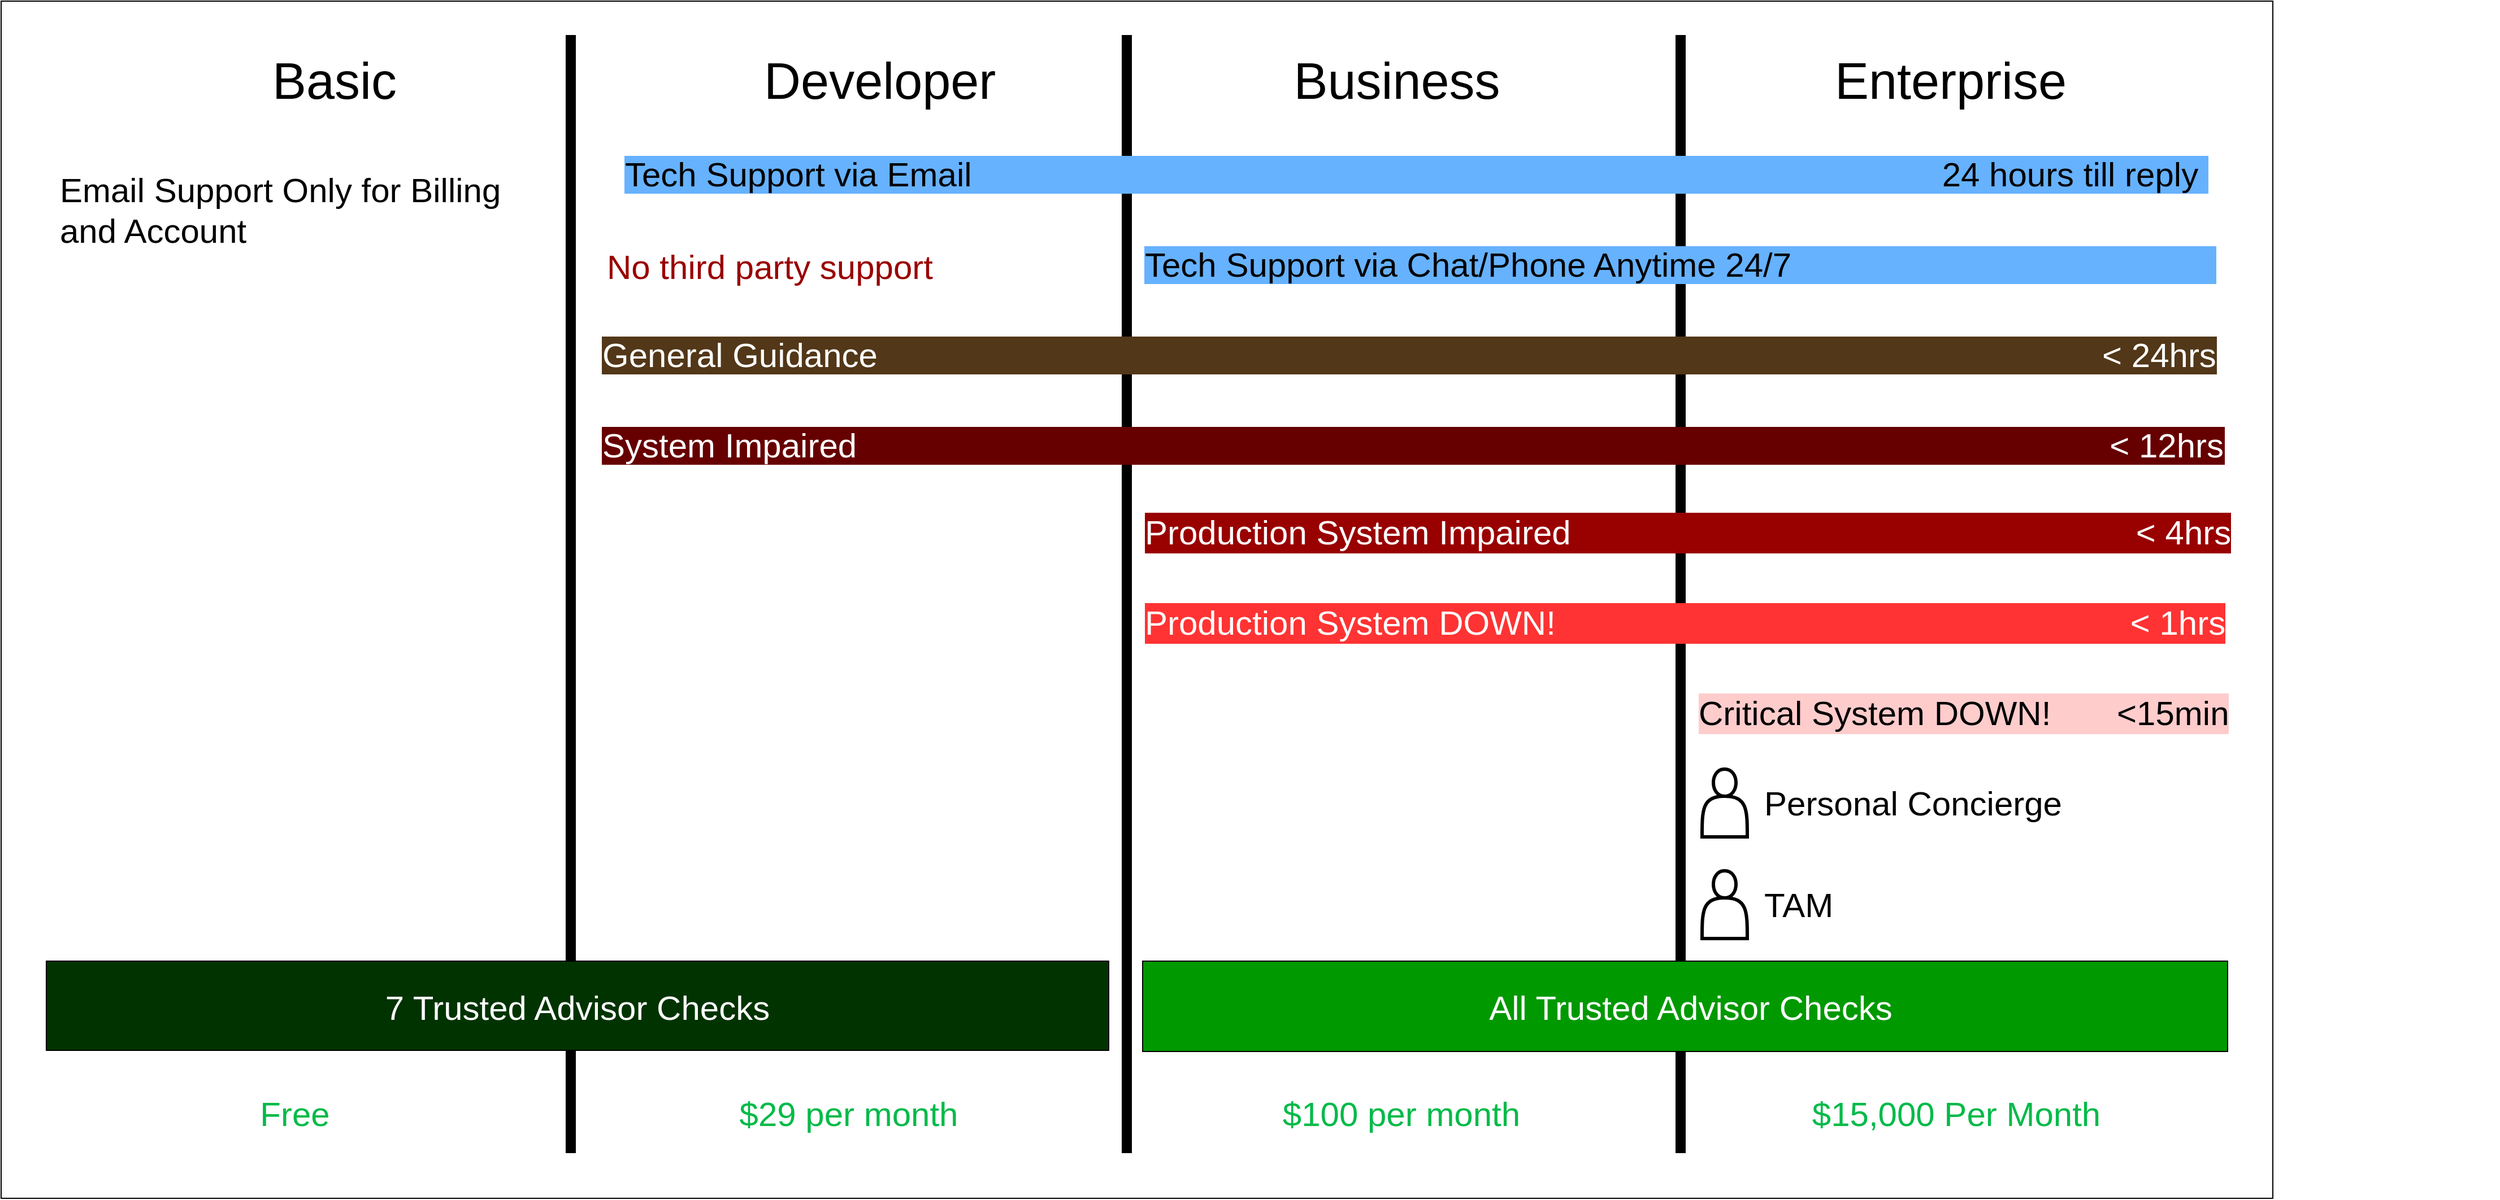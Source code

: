 <mxfile version="21.6.8" type="device">
  <diagram name="Page-1" id="68iMVO8Qk7eV-dj80xDX">
    <mxGraphModel dx="2653" dy="1356" grid="1" gridSize="10" guides="1" tooltips="1" connect="1" arrows="1" fold="1" page="0" pageScale="1" pageWidth="1100" pageHeight="850" math="0" shadow="0">
      <root>
        <mxCell id="0" />
        <mxCell id="1" parent="0" />
        <mxCell id="Fnj2KOEIbmY5p7mjR7Fl-5" value="*$29 per month" style="text;align=center;verticalAlign=middle;whiteSpace=wrap;rounded=0;fontSize=30;fontColor=#03ba49;" parent="1" vertex="1">
          <mxGeometry x="760" y="990" width="320" height="70" as="geometry" />
        </mxCell>
        <mxCell id="cbcUIHuJisMarYXD4MwR-21" value="Categories" parent="0" />
        <mxCell id="cbcUIHuJisMarYXD4MwR-39" value="" style="rounded=0;whiteSpace=wrap;" parent="cbcUIHuJisMarYXD4MwR-21" vertex="1">
          <mxGeometry x="160" y="30" width="2010" height="1060" as="geometry" />
        </mxCell>
        <mxCell id="cbcUIHuJisMarYXD4MwR-53" value="" style="endArrow=none;rounded=0;strokeWidth=9;" parent="cbcUIHuJisMarYXD4MwR-21" edge="1">
          <mxGeometry width="50" height="50" relative="1" as="geometry">
            <mxPoint x="1156" y="1050" as="sourcePoint" />
            <mxPoint x="1156" y="60" as="targetPoint" />
          </mxGeometry>
        </mxCell>
        <mxCell id="cbcUIHuJisMarYXD4MwR-54" value="" style="endArrow=none;rounded=0;strokeWidth=9;" parent="cbcUIHuJisMarYXD4MwR-21" edge="1">
          <mxGeometry width="50" height="50" relative="1" as="geometry">
            <mxPoint x="1646" y="1050" as="sourcePoint" />
            <mxPoint x="1646" y="60" as="targetPoint" />
          </mxGeometry>
        </mxCell>
        <mxCell id="cbcUIHuJisMarYXD4MwR-52" value="" style="endArrow=none;rounded=0;strokeWidth=9;" parent="cbcUIHuJisMarYXD4MwR-21" edge="1">
          <mxGeometry width="50" height="50" relative="1" as="geometry">
            <mxPoint x="664" y="1050" as="sourcePoint" />
            <mxPoint x="664" y="60" as="targetPoint" />
          </mxGeometry>
        </mxCell>
        <mxCell id="cbcUIHuJisMarYXD4MwR-23" value="Tech Support via Email                                                                                                       24 hours till reply " style="text;strokeColor=none;fillColor=none;align=left;verticalAlign=middle;rounded=0;labelBackgroundColor=#66B2FF;fontSize=30;labelBorderColor=none;spacingRight=0;spacing=2;fontColor=#000000;" parent="cbcUIHuJisMarYXD4MwR-21" vertex="1">
          <mxGeometry x="710" y="170" width="750" height="20" as="geometry" />
        </mxCell>
        <mxCell id="cbcUIHuJisMarYXD4MwR-20" value="Email Support Only for Billing and Account" style="text;strokeColor=none;fillColor=none;align=left;verticalAlign=middle;whiteSpace=wrap;rounded=0;fontSize=30;" parent="cbcUIHuJisMarYXD4MwR-21" vertex="1">
          <mxGeometry x="210" y="160" width="450" height="110" as="geometry" />
        </mxCell>
        <mxCell id="cbcUIHuJisMarYXD4MwR-19" value="Enterprise" style="text;strokeColor=none;fillColor=none;align=center;verticalAlign=middle;rounded=0;fontSize=45;" parent="cbcUIHuJisMarYXD4MwR-21" vertex="1">
          <mxGeometry x="1760" y="50" width="250" height="90" as="geometry" />
        </mxCell>
        <mxCell id="cbcUIHuJisMarYXD4MwR-9" value="Developer" style="text;strokeColor=none;fillColor=none;align=center;verticalAlign=middle;rounded=0;fontSize=45;" parent="cbcUIHuJisMarYXD4MwR-21" vertex="1">
          <mxGeometry x="830" y="50" width="215.24" height="90" as="geometry" />
        </mxCell>
        <mxCell id="cbcUIHuJisMarYXD4MwR-2" value="Basic" style="text;strokeColor=none;fillColor=none;align=center;verticalAlign=middle;rounded=0;fontSize=45;" parent="cbcUIHuJisMarYXD4MwR-21" vertex="1">
          <mxGeometry x="330" y="50" width="250" height="90" as="geometry" />
        </mxCell>
        <mxCell id="cbcUIHuJisMarYXD4MwR-16" value="Business" style="text;strokeColor=none;fillColor=none;align=center;verticalAlign=middle;rounded=0;fontSize=45;" parent="cbcUIHuJisMarYXD4MwR-21" vertex="1">
          <mxGeometry x="1270" y="50" width="250" height="90" as="geometry" />
        </mxCell>
        <mxCell id="cbcUIHuJisMarYXD4MwR-25" value="No third party support" style="text;strokeColor=none;fillColor=none;align=left;verticalAlign=middle;whiteSpace=wrap;rounded=0;fontSize=30;fontColor=#990000;" parent="cbcUIHuJisMarYXD4MwR-21" vertex="1">
          <mxGeometry x="694" y="210" width="310" height="110" as="geometry" />
        </mxCell>
        <mxCell id="cbcUIHuJisMarYXD4MwR-26" value="Tech Support via Chat/Phone Anytime 24/7                                             " style="text;strokeColor=none;fillColor=none;align=left;verticalAlign=middle;rounded=0;labelBackgroundColor=#66B2FF;fontSize=30;labelBorderColor=none;spacingRight=0;spacing=2;fontColor=#000000;" parent="cbcUIHuJisMarYXD4MwR-21" vertex="1">
          <mxGeometry x="1170" y="250" width="760" height="20" as="geometry" />
        </mxCell>
        <mxCell id="cbcUIHuJisMarYXD4MwR-27" value="General Guidance                                                                                                                                  &lt; 24hrs" style="text;strokeColor=none;fillColor=none;align=left;verticalAlign=middle;rounded=0;labelBackgroundColor=#523718;fontSize=30;labelBorderColor=none;spacingRight=0;spacing=2;fontColor=#FFFFFF;" parent="cbcUIHuJisMarYXD4MwR-21" vertex="1">
          <mxGeometry x="690" y="330" width="760" height="20" as="geometry" />
        </mxCell>
        <mxCell id="cbcUIHuJisMarYXD4MwR-28" value="System Impaired                                                                                                                                     &lt; 12hrs" style="text;strokeColor=none;fillColor=none;align=left;verticalAlign=middle;rounded=0;labelBackgroundColor=#660000;fontSize=30;labelBorderColor=none;spacingRight=0;spacing=2;fontColor=#FFFFFF;" parent="cbcUIHuJisMarYXD4MwR-21" vertex="1">
          <mxGeometry x="690" y="410" width="760" height="20" as="geometry" />
        </mxCell>
        <mxCell id="cbcUIHuJisMarYXD4MwR-29" value="Production System Impaired                                                            &lt; 4hrs" style="text;strokeColor=none;fillColor=none;align=left;verticalAlign=middle;rounded=0;labelBackgroundColor=#990000;fontSize=30;labelBorderColor=none;spacingRight=0;spacing=2;fontColor=#FFFFFF;whiteSpace=wrap;" parent="cbcUIHuJisMarYXD4MwR-21" vertex="1">
          <mxGeometry x="1170" y="490" width="970" height="20" as="geometry" />
        </mxCell>
        <mxCell id="cbcUIHuJisMarYXD4MwR-30" value="Production System DOWN!                                                             &lt; 1hrs" style="text;strokeColor=none;fillColor=none;align=left;verticalAlign=middle;rounded=0;labelBackgroundColor=#FF3333;fontSize=30;labelBorderColor=none;spacingRight=0;spacing=2;fontColor=#FFFFFF;whiteSpace=wrap;" parent="cbcUIHuJisMarYXD4MwR-21" vertex="1">
          <mxGeometry x="1170" y="570" width="960" height="20" as="geometry" />
        </mxCell>
        <mxCell id="cbcUIHuJisMarYXD4MwR-31" value="Critical System DOWN!       &lt;15min" style="text;strokeColor=none;fillColor=none;align=left;verticalAlign=middle;rounded=0;labelBackgroundColor=#FFCCCC;fontSize=30;labelBorderColor=none;spacingRight=0;spacing=2;fontColor=#000000;whiteSpace=wrap;" parent="cbcUIHuJisMarYXD4MwR-21" vertex="1">
          <mxGeometry x="1660" y="650" width="710" height="20" as="geometry" />
        </mxCell>
        <mxCell id="cbcUIHuJisMarYXD4MwR-47" value="" style="rounded=0;whiteSpace=wrap;labelBackgroundColor=#003300;fillColor=#003300;" parent="cbcUIHuJisMarYXD4MwR-21" vertex="1">
          <mxGeometry x="200" y="880" width="940" height="79" as="geometry" />
        </mxCell>
        <mxCell id="cbcUIHuJisMarYXD4MwR-49" value="" style="rounded=0;whiteSpace=wrap;labelBackgroundColor=#003300;fillColor=#009900;" parent="cbcUIHuJisMarYXD4MwR-21" vertex="1">
          <mxGeometry x="1170" y="880" width="960" height="80" as="geometry" />
        </mxCell>
        <mxCell id="cbcUIHuJisMarYXD4MwR-46" value="7 Trusted Advisor Checks" style="text;strokeColor=none;fillColor=none;align=center;verticalAlign=middle;whiteSpace=wrap;rounded=0;fontSize=30;fontColor=#FFFFFF;labelBorderColor=none;labelBackgroundColor=none;" parent="cbcUIHuJisMarYXD4MwR-21" vertex="1">
          <mxGeometry x="490" y="881" width="360" height="80" as="geometry" />
        </mxCell>
        <mxCell id="cbcUIHuJisMarYXD4MwR-50" value="All Trusted Advisor Checks" style="text;strokeColor=none;fillColor=none;align=center;verticalAlign=middle;whiteSpace=wrap;rounded=0;fontSize=30;fontColor=#FFFFFF;labelBorderColor=none;labelBackgroundColor=none;" parent="cbcUIHuJisMarYXD4MwR-21" vertex="1">
          <mxGeometry x="1475" y="881" width="360" height="80" as="geometry" />
        </mxCell>
        <mxCell id="cbcUIHuJisMarYXD4MwR-55" value="Free" style="text;align=center;verticalAlign=middle;whiteSpace=wrap;rounded=0;fontSize=30;fontColor=#03ba49;" parent="cbcUIHuJisMarYXD4MwR-21" vertex="1">
          <mxGeometry x="200" y="980" width="440" height="70" as="geometry" />
        </mxCell>
        <mxCell id="cbcUIHuJisMarYXD4MwR-56" value="$29 per month" style="text;align=center;verticalAlign=middle;whiteSpace=wrap;rounded=0;fontSize=30;fontColor=#03ba49;" parent="cbcUIHuJisMarYXD4MwR-21" vertex="1">
          <mxGeometry x="750" y="980" width="320" height="70" as="geometry" />
        </mxCell>
        <mxCell id="cbcUIHuJisMarYXD4MwR-57" value="$100 per month" style="text;align=center;verticalAlign=middle;whiteSpace=wrap;rounded=0;fontSize=30;fontColor=#03ba49;" parent="cbcUIHuJisMarYXD4MwR-21" vertex="1">
          <mxGeometry x="1239" y="980" width="320" height="70" as="geometry" />
        </mxCell>
        <mxCell id="cbcUIHuJisMarYXD4MwR-58" value="$15,000 Per Month" style="text;align=center;verticalAlign=middle;whiteSpace=wrap;rounded=0;fontSize=30;fontColor=#03ba49;" parent="cbcUIHuJisMarYXD4MwR-21" vertex="1">
          <mxGeometry x="1660" y="980" width="460" height="70" as="geometry" />
        </mxCell>
        <mxCell id="cbcUIHuJisMarYXD4MwR-32" value="" style="shape=actor;whiteSpace=wrap;strokeWidth=3;" parent="cbcUIHuJisMarYXD4MwR-21" vertex="1">
          <mxGeometry x="1665" y="710" width="40" height="60" as="geometry" />
        </mxCell>
        <mxCell id="cbcUIHuJisMarYXD4MwR-34" value="Personal Concierge" style="text;strokeColor=none;fillColor=none;align=left;verticalAlign=middle;whiteSpace=wrap;rounded=0;fontSize=30;" parent="cbcUIHuJisMarYXD4MwR-21" vertex="1">
          <mxGeometry x="1718" y="715" width="280" height="50" as="geometry" />
        </mxCell>
        <mxCell id="cbcUIHuJisMarYXD4MwR-37" value="" style="shape=actor;whiteSpace=wrap;strokeWidth=3;" parent="cbcUIHuJisMarYXD4MwR-21" vertex="1">
          <mxGeometry x="1665" y="800" width="40" height="60" as="geometry" />
        </mxCell>
        <mxCell id="cbcUIHuJisMarYXD4MwR-38" value="TAM" style="text;strokeColor=none;fillColor=none;align=left;verticalAlign=middle;whiteSpace=wrap;rounded=0;fontSize=30;" parent="cbcUIHuJisMarYXD4MwR-21" vertex="1">
          <mxGeometry x="1718" y="805" width="280" height="50" as="geometry" />
        </mxCell>
      </root>
    </mxGraphModel>
  </diagram>
</mxfile>

